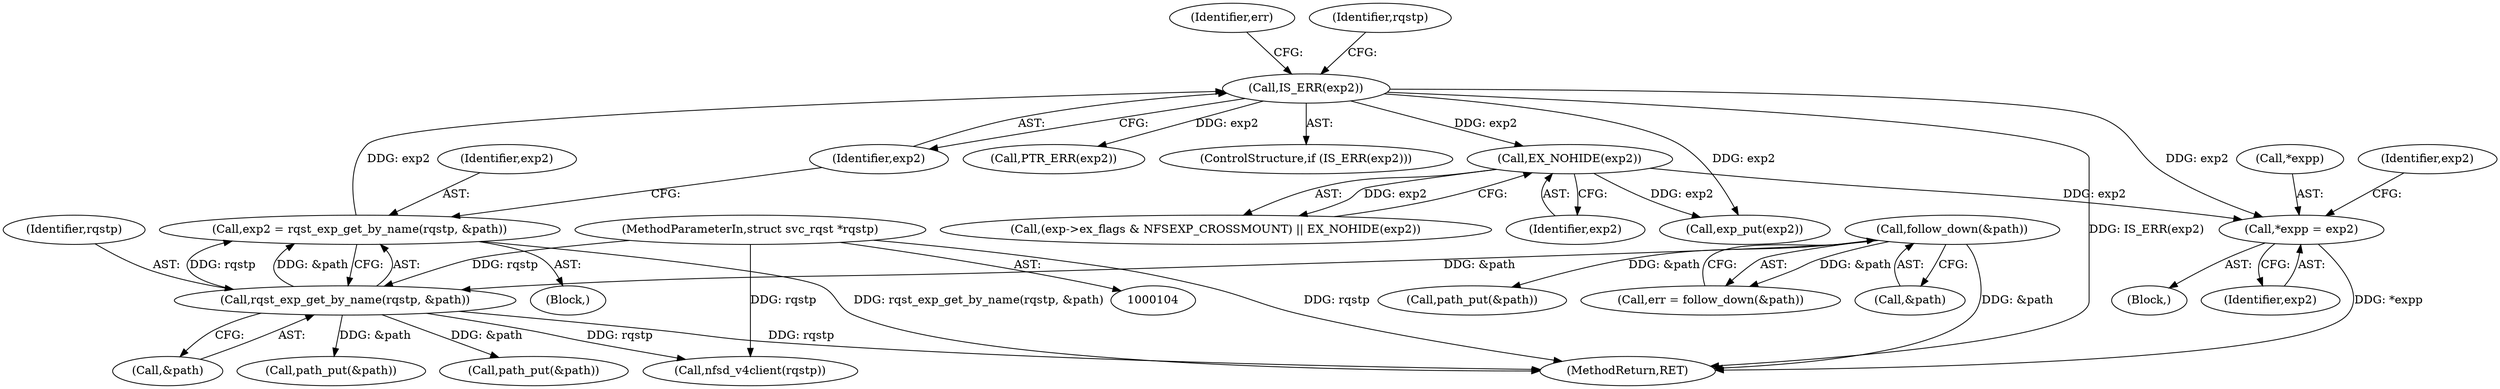 digraph "0_linux_c70422f760c120480fee4de6c38804c72aa26bc1_18@pointer" {
"1000222" [label="(Call,*expp = exp2)"];
"1000208" [label="(Call,EX_NOHIDE(exp2))"];
"1000172" [label="(Call,IS_ERR(exp2))"];
"1000165" [label="(Call,exp2 = rqst_exp_get_by_name(rqstp, &path))"];
"1000167" [label="(Call,rqst_exp_get_by_name(rqstp, &path))"];
"1000105" [label="(MethodParameterIn,struct svc_rqst *rqstp)"];
"1000130" [label="(Call,follow_down(&path))"];
"1000222" [label="(Call,*expp = exp2)"];
"1000161" [label="(Call,path_put(&path))"];
"1000208" [label="(Call,EX_NOHIDE(exp2))"];
"1000105" [label="(MethodParameterIn,struct svc_rqst *rqstp)"];
"1000176" [label="(Identifier,err)"];
"1000169" [label="(Call,&path)"];
"1000128" [label="(Call,err = follow_down(&path))"];
"1000210" [label="(Block,)"];
"1000166" [label="(Identifier,exp2)"];
"1000177" [label="(Call,PTR_ERR(exp2))"];
"1000194" [label="(Call,path_put(&path))"];
"1000131" [label="(Call,&path)"];
"1000130" [label="(Call,follow_down(&path))"];
"1000165" [label="(Call,exp2 = rqst_exp_get_by_name(rqstp, &path))"];
"1000171" [label="(ControlStructure,if (IS_ERR(exp2)))"];
"1000200" [label="(Call,nfsd_v4client(rqstp))"];
"1000225" [label="(Identifier,exp2)"];
"1000229" [label="(Call,path_put(&path))"];
"1000223" [label="(Call,*expp)"];
"1000209" [label="(Identifier,exp2)"];
"1000173" [label="(Identifier,exp2)"];
"1000167" [label="(Call,rqst_exp_get_by_name(rqstp, &path))"];
"1000108" [label="(Block,)"];
"1000232" [label="(Call,exp_put(exp2))"];
"1000237" [label="(MethodReturn,RET)"];
"1000168" [label="(Identifier,rqstp)"];
"1000202" [label="(Call,(exp->ex_flags & NFSEXP_CROSSMOUNT) || EX_NOHIDE(exp2))"];
"1000201" [label="(Identifier,rqstp)"];
"1000227" [label="(Identifier,exp2)"];
"1000172" [label="(Call,IS_ERR(exp2))"];
"1000222" -> "1000210"  [label="AST: "];
"1000222" -> "1000225"  [label="CFG: "];
"1000223" -> "1000222"  [label="AST: "];
"1000225" -> "1000222"  [label="AST: "];
"1000227" -> "1000222"  [label="CFG: "];
"1000222" -> "1000237"  [label="DDG: *expp"];
"1000208" -> "1000222"  [label="DDG: exp2"];
"1000172" -> "1000222"  [label="DDG: exp2"];
"1000208" -> "1000202"  [label="AST: "];
"1000208" -> "1000209"  [label="CFG: "];
"1000209" -> "1000208"  [label="AST: "];
"1000202" -> "1000208"  [label="CFG: "];
"1000208" -> "1000202"  [label="DDG: exp2"];
"1000172" -> "1000208"  [label="DDG: exp2"];
"1000208" -> "1000232"  [label="DDG: exp2"];
"1000172" -> "1000171"  [label="AST: "];
"1000172" -> "1000173"  [label="CFG: "];
"1000173" -> "1000172"  [label="AST: "];
"1000176" -> "1000172"  [label="CFG: "];
"1000201" -> "1000172"  [label="CFG: "];
"1000172" -> "1000237"  [label="DDG: IS_ERR(exp2)"];
"1000165" -> "1000172"  [label="DDG: exp2"];
"1000172" -> "1000177"  [label="DDG: exp2"];
"1000172" -> "1000232"  [label="DDG: exp2"];
"1000165" -> "1000108"  [label="AST: "];
"1000165" -> "1000167"  [label="CFG: "];
"1000166" -> "1000165"  [label="AST: "];
"1000167" -> "1000165"  [label="AST: "];
"1000173" -> "1000165"  [label="CFG: "];
"1000165" -> "1000237"  [label="DDG: rqst_exp_get_by_name(rqstp, &path)"];
"1000167" -> "1000165"  [label="DDG: rqstp"];
"1000167" -> "1000165"  [label="DDG: &path"];
"1000167" -> "1000169"  [label="CFG: "];
"1000168" -> "1000167"  [label="AST: "];
"1000169" -> "1000167"  [label="AST: "];
"1000167" -> "1000237"  [label="DDG: rqstp"];
"1000105" -> "1000167"  [label="DDG: rqstp"];
"1000130" -> "1000167"  [label="DDG: &path"];
"1000167" -> "1000194"  [label="DDG: &path"];
"1000167" -> "1000200"  [label="DDG: rqstp"];
"1000167" -> "1000229"  [label="DDG: &path"];
"1000105" -> "1000104"  [label="AST: "];
"1000105" -> "1000237"  [label="DDG: rqstp"];
"1000105" -> "1000200"  [label="DDG: rqstp"];
"1000130" -> "1000128"  [label="AST: "];
"1000130" -> "1000131"  [label="CFG: "];
"1000131" -> "1000130"  [label="AST: "];
"1000128" -> "1000130"  [label="CFG: "];
"1000130" -> "1000237"  [label="DDG: &path"];
"1000130" -> "1000128"  [label="DDG: &path"];
"1000130" -> "1000161"  [label="DDG: &path"];
}
